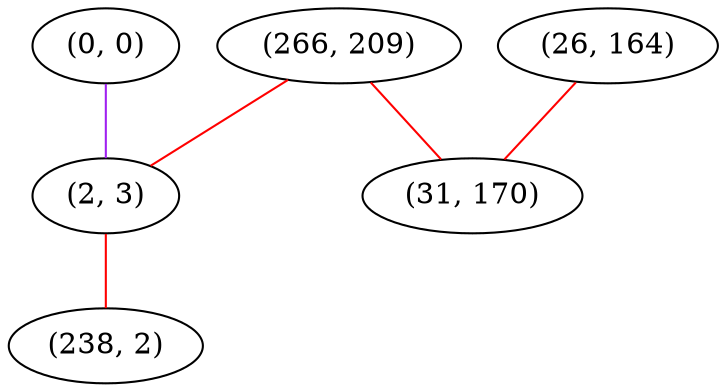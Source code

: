 graph "" {
"(0, 0)";
"(266, 209)";
"(2, 3)";
"(26, 164)";
"(238, 2)";
"(31, 170)";
"(0, 0)" -- "(2, 3)"  [color=purple, key=0, weight=4];
"(266, 209)" -- "(2, 3)"  [color=red, key=0, weight=1];
"(266, 209)" -- "(31, 170)"  [color=red, key=0, weight=1];
"(2, 3)" -- "(238, 2)"  [color=red, key=0, weight=1];
"(26, 164)" -- "(31, 170)"  [color=red, key=0, weight=1];
}
